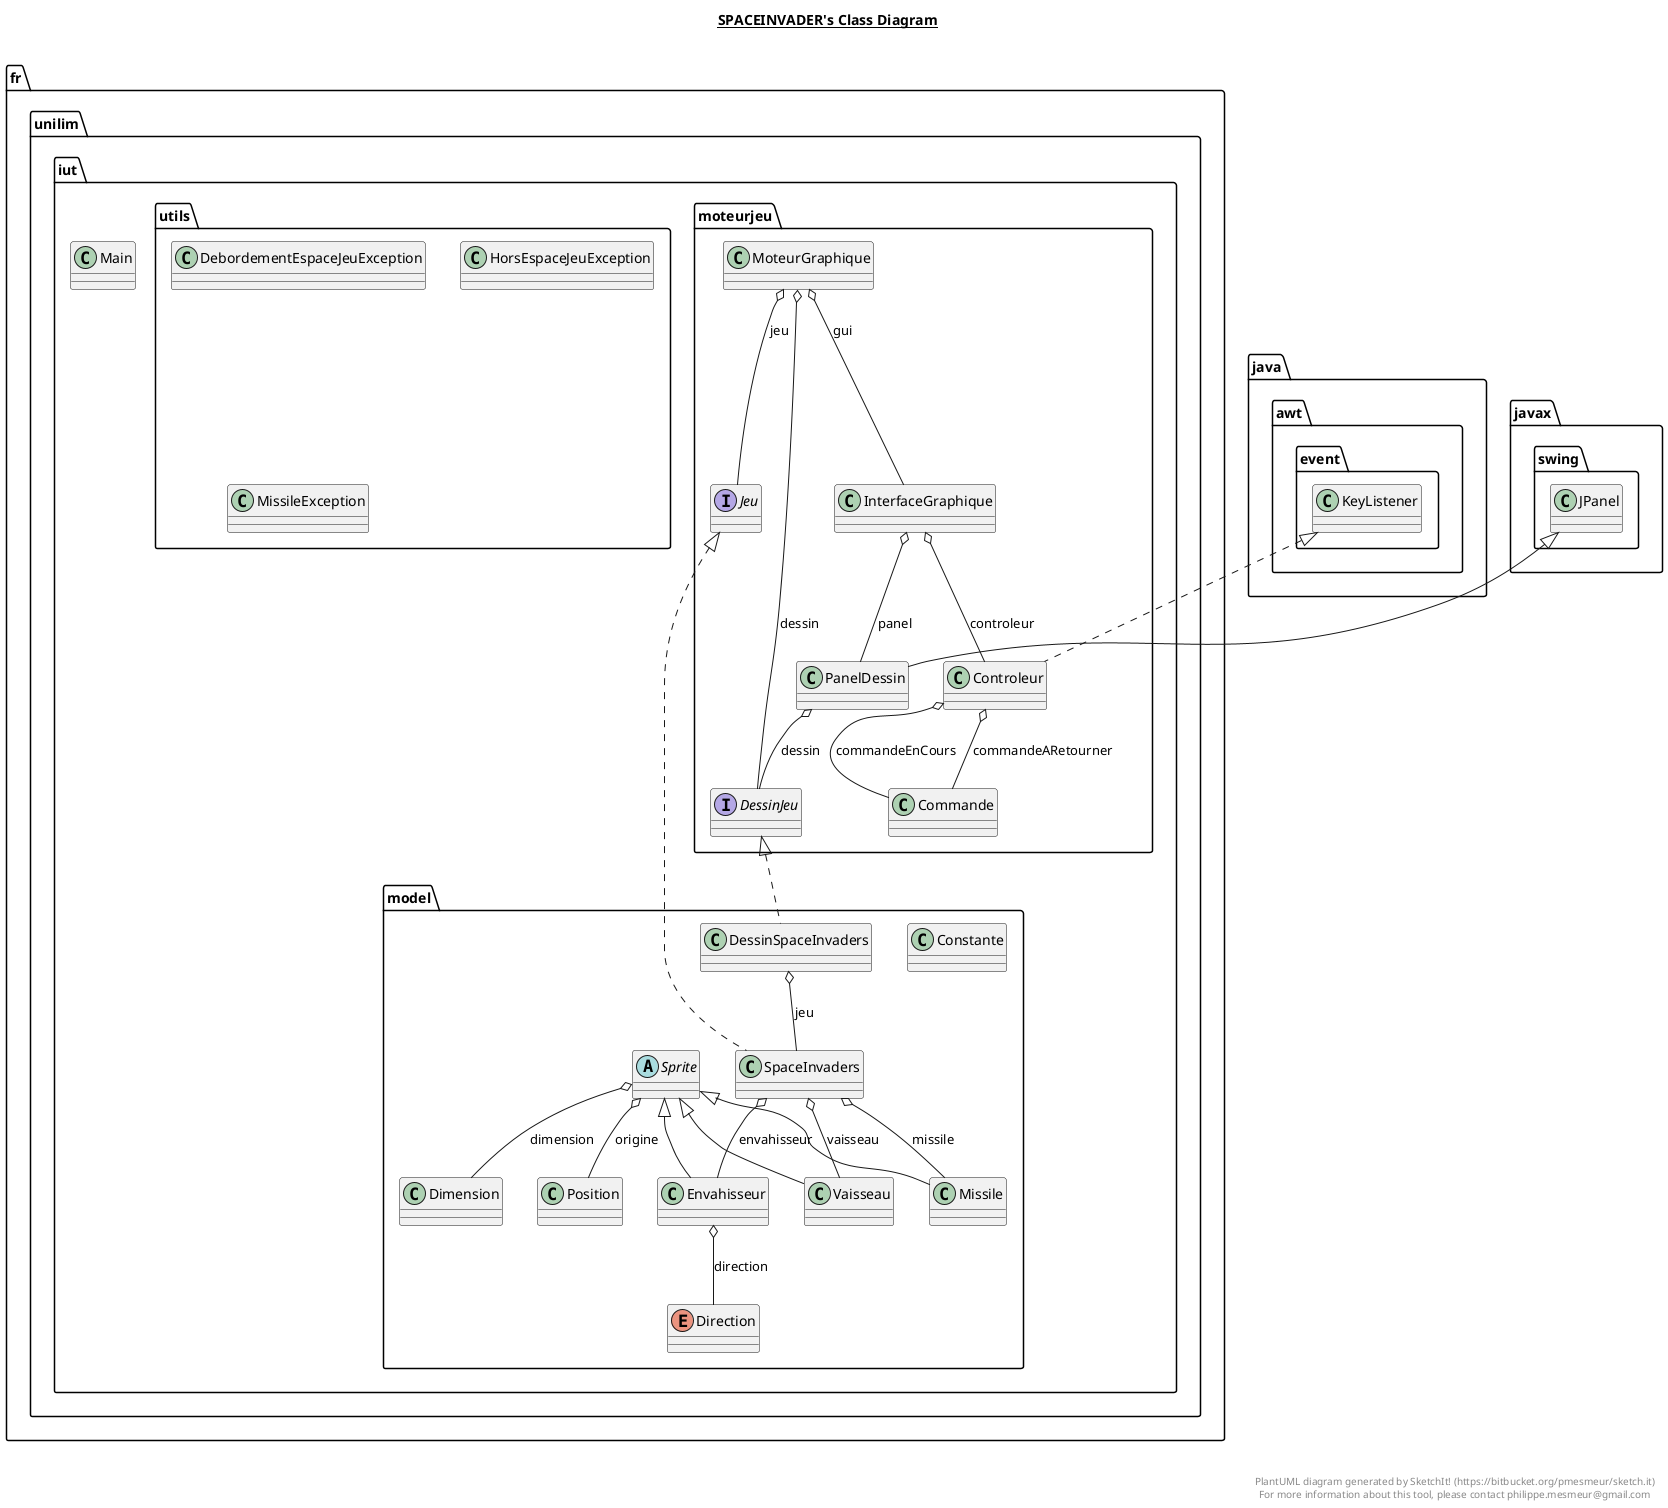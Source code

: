 @startuml

title __SPACEINVADER's Class Diagram__\n

  namespace fr.unilim.iut {
    class fr.unilim.iut.Main {
    }
  }
  

  namespace fr.unilim.iut {
    namespace model {
      class fr.unilim.iut.model.Constante {
      }
    }
  }
  

  namespace fr.unilim.iut {
    namespace model {
      class fr.unilim.iut.model.DessinSpaceInvaders {
      }
    }
  }
  

  namespace fr.unilim.iut {
    namespace model {
      class fr.unilim.iut.model.Dimension {
      }
    }
  }
  

  namespace fr.unilim.iut {
    namespace model {
      enum Direction {
      }
    }
  }
  

  namespace fr.unilim.iut {
    namespace model {
      class fr.unilim.iut.model.Envahisseur {
      }
    }
  }
  

  namespace fr.unilim.iut {
    namespace model {
      class fr.unilim.iut.model.Missile {
      }
    }
  }
  

  namespace fr.unilim.iut {
    namespace model {
      class fr.unilim.iut.model.Position {
      }
    }
  }
  

  namespace fr.unilim.iut {
    namespace model {
      class fr.unilim.iut.model.SpaceInvaders {
      }
    }
  }
  

  namespace fr.unilim.iut {
    namespace model {
      abstract class fr.unilim.iut.model.Sprite {
      }
    }
  }
  

  namespace fr.unilim.iut {
    namespace model {
      class fr.unilim.iut.model.Vaisseau {
      }
    }
  }
  

  namespace fr.unilim.iut {
    namespace moteurjeu {
      class fr.unilim.iut.moteurjeu.Commande {
      }
    }
  }
  

  namespace fr.unilim.iut {
    namespace moteurjeu {
      class fr.unilim.iut.moteurjeu.Controleur {
      }
    }
  }
  

  namespace fr.unilim.iut {
    namespace moteurjeu {
      interface fr.unilim.iut.moteurjeu.DessinJeu {
      }
    }
  }
  

  namespace fr.unilim.iut {
    namespace moteurjeu {
      class fr.unilim.iut.moteurjeu.InterfaceGraphique {
      }
    }
  }
  

  namespace fr.unilim.iut {
    namespace moteurjeu {
      interface fr.unilim.iut.moteurjeu.Jeu {
      }
    }
  }
  

  namespace fr.unilim.iut {
    namespace moteurjeu {
      class fr.unilim.iut.moteurjeu.MoteurGraphique {
      }
    }
  }
  

  namespace fr.unilim.iut {
    namespace moteurjeu {
      class fr.unilim.iut.moteurjeu.PanelDessin {
      }
    }
  }
  

  namespace fr.unilim.iut {
    namespace utils {
      class fr.unilim.iut.utils.DebordementEspaceJeuException {
      }
    }
  }
  

  namespace fr.unilim.iut {
    namespace utils {
      class fr.unilim.iut.utils.HorsEspaceJeuException {
      }
    }
  }
  

  namespace fr.unilim.iut {
    namespace utils {
      class fr.unilim.iut.utils.MissileException {
      }
    }
  }
  

  fr.unilim.iut.model.DessinSpaceInvaders .up.|> fr.unilim.iut.moteurjeu.DessinJeu
  fr.unilim.iut.model.DessinSpaceInvaders o-- fr.unilim.iut.model.SpaceInvaders : jeu
  fr.unilim.iut.model.Envahisseur -up-|> fr.unilim.iut.model.Sprite
  fr.unilim.iut.model.Envahisseur o-- fr.unilim.iut.model.Direction : direction
  fr.unilim.iut.model.Missile -up-|> fr.unilim.iut.model.Sprite
  fr.unilim.iut.model.SpaceInvaders .up.|> fr.unilim.iut.moteurjeu.Jeu
  fr.unilim.iut.model.SpaceInvaders o-- fr.unilim.iut.model.Envahisseur : envahisseur
  fr.unilim.iut.model.SpaceInvaders o-- fr.unilim.iut.model.Missile : missile
  fr.unilim.iut.model.SpaceInvaders o-- fr.unilim.iut.model.Vaisseau : vaisseau
  fr.unilim.iut.model.Sprite o-- fr.unilim.iut.model.Dimension : dimension
  fr.unilim.iut.model.Sprite o-- fr.unilim.iut.model.Position : origine
  fr.unilim.iut.model.Vaisseau -up-|> fr.unilim.iut.model.Sprite
  fr.unilim.iut.moteurjeu.Controleur .up.|> java.awt.event.KeyListener
  fr.unilim.iut.moteurjeu.Controleur o-- fr.unilim.iut.moteurjeu.Commande : commandeARetourner
  fr.unilim.iut.moteurjeu.Controleur o-- fr.unilim.iut.moteurjeu.Commande : commandeEnCours
  fr.unilim.iut.moteurjeu.InterfaceGraphique o-- fr.unilim.iut.moteurjeu.Controleur : controleur
  fr.unilim.iut.moteurjeu.InterfaceGraphique o-- fr.unilim.iut.moteurjeu.PanelDessin : panel
  fr.unilim.iut.moteurjeu.MoteurGraphique o-- fr.unilim.iut.moteurjeu.DessinJeu : dessin
  fr.unilim.iut.moteurjeu.MoteurGraphique o-- fr.unilim.iut.moteurjeu.InterfaceGraphique : gui
  fr.unilim.iut.moteurjeu.MoteurGraphique o-- fr.unilim.iut.moteurjeu.Jeu : jeu
  fr.unilim.iut.moteurjeu.PanelDessin -up-|> javax.swing.JPanel
  fr.unilim.iut.moteurjeu.PanelDessin o-- fr.unilim.iut.moteurjeu.DessinJeu : dessin


right footer


PlantUML diagram generated by SketchIt! (https://bitbucket.org/pmesmeur/sketch.it)
For more information about this tool, please contact philippe.mesmeur@gmail.com
endfooter

@enduml
